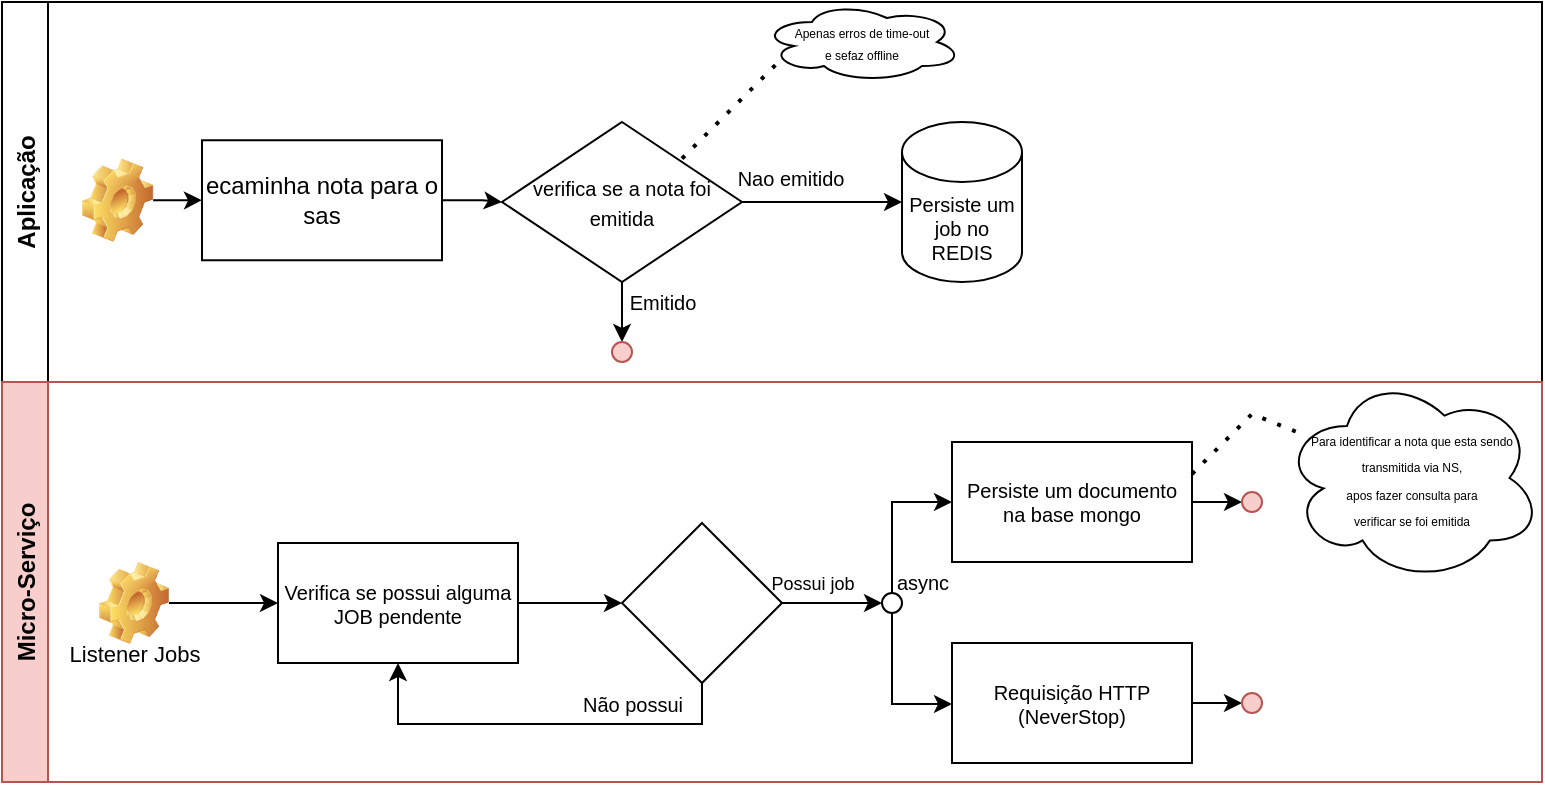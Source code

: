 <mxfile version="15.5.7" type="github">
  <diagram id="Qln5K-UvE96SEtALiIJY" name="Page-1">
    <mxGraphModel dx="1427" dy="614" grid="1" gridSize="10" guides="1" tooltips="1" connect="1" arrows="1" fold="1" page="1" pageScale="1" pageWidth="827" pageHeight="1169" math="0" shadow="0">
      <root>
        <mxCell id="0" />
        <mxCell id="1" parent="0" />
        <mxCell id="m9eQUB2IXy0YR0YDTxhf-1" value="Aplicação" style="swimlane;horizontal=0;" vertex="1" parent="1">
          <mxGeometry x="20" y="40" width="770" height="190" as="geometry" />
        </mxCell>
        <mxCell id="m9eQUB2IXy0YR0YDTxhf-6" value="" style="edgeStyle=orthogonalEdgeStyle;rounded=0;orthogonalLoop=1;jettySize=auto;html=1;" edge="1" parent="m9eQUB2IXy0YR0YDTxhf-1" source="m9eQUB2IXy0YR0YDTxhf-4" target="m9eQUB2IXy0YR0YDTxhf-5">
          <mxGeometry relative="1" as="geometry" />
        </mxCell>
        <mxCell id="m9eQUB2IXy0YR0YDTxhf-4" value="" style="shape=image;html=1;verticalLabelPosition=bottom;verticalAlign=top;imageAspect=1;aspect=fixed;image=img/clipart/Gear_128x128.png" vertex="1" parent="m9eQUB2IXy0YR0YDTxhf-1">
          <mxGeometry x="40" y="78.27" width="35.57" height="41.73" as="geometry" />
        </mxCell>
        <mxCell id="m9eQUB2IXy0YR0YDTxhf-8" value="" style="edgeStyle=orthogonalEdgeStyle;rounded=0;orthogonalLoop=1;jettySize=auto;html=1;" edge="1" parent="m9eQUB2IXy0YR0YDTxhf-1" source="m9eQUB2IXy0YR0YDTxhf-5" target="m9eQUB2IXy0YR0YDTxhf-7">
          <mxGeometry relative="1" as="geometry" />
        </mxCell>
        <mxCell id="m9eQUB2IXy0YR0YDTxhf-5" value="ecaminha nota para o sas" style="rounded=0;whiteSpace=wrap;html=1;" vertex="1" parent="m9eQUB2IXy0YR0YDTxhf-1">
          <mxGeometry x="100" y="69.13" width="120" height="60" as="geometry" />
        </mxCell>
        <mxCell id="m9eQUB2IXy0YR0YDTxhf-14" style="edgeStyle=orthogonalEdgeStyle;rounded=0;orthogonalLoop=1;jettySize=auto;html=1;entryX=0.5;entryY=0;entryDx=0;entryDy=0;fontSize=10;" edge="1" parent="m9eQUB2IXy0YR0YDTxhf-1" source="m9eQUB2IXy0YR0YDTxhf-7" target="m9eQUB2IXy0YR0YDTxhf-13">
          <mxGeometry relative="1" as="geometry" />
        </mxCell>
        <mxCell id="m9eQUB2IXy0YR0YDTxhf-17" value="" style="edgeStyle=orthogonalEdgeStyle;rounded=0;orthogonalLoop=1;jettySize=auto;html=1;fontSize=10;" edge="1" parent="m9eQUB2IXy0YR0YDTxhf-1" source="m9eQUB2IXy0YR0YDTxhf-7">
          <mxGeometry relative="1" as="geometry">
            <mxPoint x="450" y="100" as="targetPoint" />
          </mxGeometry>
        </mxCell>
        <mxCell id="m9eQUB2IXy0YR0YDTxhf-7" value="&lt;font style=&quot;font-size: 10px&quot;&gt;verifica se a nota foi emitida&lt;/font&gt;" style="rhombus;whiteSpace=wrap;html=1;rounded=0;" vertex="1" parent="m9eQUB2IXy0YR0YDTxhf-1">
          <mxGeometry x="250" y="60" width="120" height="80" as="geometry" />
        </mxCell>
        <mxCell id="m9eQUB2IXy0YR0YDTxhf-13" value="" style="ellipse;whiteSpace=wrap;html=1;aspect=fixed;fontSize=10;fillColor=#f8cecc;strokeColor=#b85450;" vertex="1" parent="m9eQUB2IXy0YR0YDTxhf-1">
          <mxGeometry x="305" y="170" width="10" height="10" as="geometry" />
        </mxCell>
        <mxCell id="m9eQUB2IXy0YR0YDTxhf-15" value="Emitido" style="text;html=1;align=center;verticalAlign=middle;resizable=0;points=[];autosize=1;strokeColor=none;fillColor=none;fontSize=10;" vertex="1" parent="m9eQUB2IXy0YR0YDTxhf-1">
          <mxGeometry x="305" y="140" width="50" height="20" as="geometry" />
        </mxCell>
        <mxCell id="m9eQUB2IXy0YR0YDTxhf-20" value="Nao emitido" style="text;html=1;align=center;verticalAlign=middle;resizable=0;points=[];autosize=1;strokeColor=none;fillColor=none;fontSize=10;" vertex="1" parent="m9eQUB2IXy0YR0YDTxhf-1">
          <mxGeometry x="359" y="78.27" width="70" height="20" as="geometry" />
        </mxCell>
        <mxCell id="m9eQUB2IXy0YR0YDTxhf-21" value="Persiste um job no REDIS" style="shape=cylinder3;whiteSpace=wrap;html=1;boundedLbl=1;backgroundOutline=1;size=15;fontSize=10;" vertex="1" parent="m9eQUB2IXy0YR0YDTxhf-1">
          <mxGeometry x="450" y="60" width="60" height="80" as="geometry" />
        </mxCell>
        <mxCell id="m9eQUB2IXy0YR0YDTxhf-60" value="&lt;font style=&quot;font-size: 6px&quot;&gt;Apenas erros de time-out &lt;br&gt;e&amp;nbsp;sefaz offline&lt;/font&gt;" style="ellipse;shape=cloud;whiteSpace=wrap;html=1;fontSize=9;" vertex="1" parent="m9eQUB2IXy0YR0YDTxhf-1">
          <mxGeometry x="380" width="100" height="40" as="geometry" />
        </mxCell>
        <mxCell id="m9eQUB2IXy0YR0YDTxhf-62" value="" style="endArrow=none;dashed=1;html=1;dashPattern=1 3;strokeWidth=2;rounded=0;fontSize=9;" edge="1" parent="m9eQUB2IXy0YR0YDTxhf-1">
          <mxGeometry width="50" height="50" relative="1" as="geometry">
            <mxPoint x="340" y="78.27" as="sourcePoint" />
            <mxPoint x="390" y="28.27" as="targetPoint" />
          </mxGeometry>
        </mxCell>
        <mxCell id="m9eQUB2IXy0YR0YDTxhf-3" value="Micro-Serviço" style="swimlane;horizontal=0;fillColor=#f8cecc;strokeColor=#b85450;" vertex="1" parent="1">
          <mxGeometry x="20" y="230" width="770" height="200" as="geometry" />
        </mxCell>
        <mxCell id="m9eQUB2IXy0YR0YDTxhf-25" value="" style="edgeStyle=orthogonalEdgeStyle;rounded=0;orthogonalLoop=1;jettySize=auto;html=1;fontSize=10;" edge="1" parent="m9eQUB2IXy0YR0YDTxhf-3" source="m9eQUB2IXy0YR0YDTxhf-23" target="m9eQUB2IXy0YR0YDTxhf-24">
          <mxGeometry relative="1" as="geometry" />
        </mxCell>
        <mxCell id="m9eQUB2IXy0YR0YDTxhf-23" value="" style="shape=image;html=1;verticalLabelPosition=bottom;verticalAlign=top;imageAspect=1;aspect=fixed;image=img/clipart/Gear_128x128.png;fontSize=10;" vertex="1" parent="m9eQUB2IXy0YR0YDTxhf-3">
          <mxGeometry x="48.52" y="90" width="34.95" height="41" as="geometry" />
        </mxCell>
        <mxCell id="m9eQUB2IXy0YR0YDTxhf-27" value="" style="edgeStyle=orthogonalEdgeStyle;rounded=0;orthogonalLoop=1;jettySize=auto;html=1;fontSize=10;" edge="1" parent="m9eQUB2IXy0YR0YDTxhf-3" source="m9eQUB2IXy0YR0YDTxhf-24" target="m9eQUB2IXy0YR0YDTxhf-26">
          <mxGeometry relative="1" as="geometry" />
        </mxCell>
        <mxCell id="m9eQUB2IXy0YR0YDTxhf-24" value="&lt;br&gt;Verifica se possui alguma JOB pendente" style="whiteSpace=wrap;html=1;fontSize=10;verticalAlign=top;" vertex="1" parent="m9eQUB2IXy0YR0YDTxhf-3">
          <mxGeometry x="138" y="80.5" width="120" height="60" as="geometry" />
        </mxCell>
        <mxCell id="m9eQUB2IXy0YR0YDTxhf-28" style="edgeStyle=orthogonalEdgeStyle;rounded=0;orthogonalLoop=1;jettySize=auto;html=1;entryX=0.5;entryY=1;entryDx=0;entryDy=0;fontSize=10;" edge="1" parent="m9eQUB2IXy0YR0YDTxhf-3" source="m9eQUB2IXy0YR0YDTxhf-26" target="m9eQUB2IXy0YR0YDTxhf-24">
          <mxGeometry relative="1" as="geometry">
            <Array as="points">
              <mxPoint x="350" y="171" />
              <mxPoint x="198" y="171" />
            </Array>
          </mxGeometry>
        </mxCell>
        <mxCell id="m9eQUB2IXy0YR0YDTxhf-34" value="" style="edgeStyle=orthogonalEdgeStyle;rounded=0;orthogonalLoop=1;jettySize=auto;html=1;fontSize=10;" edge="1" parent="m9eQUB2IXy0YR0YDTxhf-3" source="m9eQUB2IXy0YR0YDTxhf-26" target="m9eQUB2IXy0YR0YDTxhf-33">
          <mxGeometry relative="1" as="geometry" />
        </mxCell>
        <mxCell id="m9eQUB2IXy0YR0YDTxhf-26" value="" style="rhombus;whiteSpace=wrap;html=1;fontSize=10;verticalAlign=top;" vertex="1" parent="m9eQUB2IXy0YR0YDTxhf-3">
          <mxGeometry x="310" y="70.5" width="80" height="80" as="geometry" />
        </mxCell>
        <mxCell id="m9eQUB2IXy0YR0YDTxhf-30" value="Não possui" style="text;html=1;align=center;verticalAlign=middle;resizable=0;points=[];autosize=1;strokeColor=none;fillColor=none;fontSize=10;" vertex="1" parent="m9eQUB2IXy0YR0YDTxhf-3">
          <mxGeometry x="280" y="150.5" width="70" height="20" as="geometry" />
        </mxCell>
        <mxCell id="m9eQUB2IXy0YR0YDTxhf-36" value="" style="edgeStyle=orthogonalEdgeStyle;rounded=0;orthogonalLoop=1;jettySize=auto;html=1;fontSize=10;" edge="1" parent="m9eQUB2IXy0YR0YDTxhf-3" source="m9eQUB2IXy0YR0YDTxhf-33" target="m9eQUB2IXy0YR0YDTxhf-35">
          <mxGeometry relative="1" as="geometry">
            <Array as="points">
              <mxPoint x="445" y="161" />
            </Array>
          </mxGeometry>
        </mxCell>
        <mxCell id="m9eQUB2IXy0YR0YDTxhf-39" value="" style="edgeStyle=orthogonalEdgeStyle;rounded=0;orthogonalLoop=1;jettySize=auto;html=1;fontSize=10;" edge="1" parent="m9eQUB2IXy0YR0YDTxhf-3" source="m9eQUB2IXy0YR0YDTxhf-33" target="m9eQUB2IXy0YR0YDTxhf-37">
          <mxGeometry relative="1" as="geometry">
            <Array as="points">
              <mxPoint x="445" y="60" />
            </Array>
          </mxGeometry>
        </mxCell>
        <mxCell id="m9eQUB2IXy0YR0YDTxhf-33" value="" style="ellipse;whiteSpace=wrap;html=1;aspect=fixed;fontSize=10;" vertex="1" parent="m9eQUB2IXy0YR0YDTxhf-3">
          <mxGeometry x="440" y="105.5" width="10" height="10" as="geometry" />
        </mxCell>
        <mxCell id="m9eQUB2IXy0YR0YDTxhf-65" style="edgeStyle=orthogonalEdgeStyle;rounded=0;orthogonalLoop=1;jettySize=auto;html=1;entryX=0;entryY=0.5;entryDx=0;entryDy=0;fontSize=6;" edge="1" parent="m9eQUB2IXy0YR0YDTxhf-3" source="m9eQUB2IXy0YR0YDTxhf-35" target="m9eQUB2IXy0YR0YDTxhf-63">
          <mxGeometry relative="1" as="geometry" />
        </mxCell>
        <mxCell id="m9eQUB2IXy0YR0YDTxhf-35" value="Requisição HTTP (NeverStop)" style="whiteSpace=wrap;html=1;fontSize=10;" vertex="1" parent="m9eQUB2IXy0YR0YDTxhf-3">
          <mxGeometry x="475" y="130.5" width="120" height="60" as="geometry" />
        </mxCell>
        <mxCell id="m9eQUB2IXy0YR0YDTxhf-49" style="edgeStyle=orthogonalEdgeStyle;rounded=0;orthogonalLoop=1;jettySize=auto;html=1;entryX=0;entryY=0.5;entryDx=0;entryDy=0;fontSize=10;" edge="1" parent="m9eQUB2IXy0YR0YDTxhf-3" source="m9eQUB2IXy0YR0YDTxhf-37" target="m9eQUB2IXy0YR0YDTxhf-46">
          <mxGeometry relative="1" as="geometry" />
        </mxCell>
        <mxCell id="m9eQUB2IXy0YR0YDTxhf-37" value="Persiste um documento na base mongo" style="whiteSpace=wrap;html=1;fontSize=10;" vertex="1" parent="m9eQUB2IXy0YR0YDTxhf-3">
          <mxGeometry x="475" y="30" width="120" height="60" as="geometry" />
        </mxCell>
        <mxCell id="m9eQUB2IXy0YR0YDTxhf-40" value="async" style="text;html=1;align=center;verticalAlign=middle;resizable=0;points=[];autosize=1;strokeColor=none;fillColor=none;fontSize=10;" vertex="1" parent="m9eQUB2IXy0YR0YDTxhf-3">
          <mxGeometry x="440" y="90" width="40" height="20" as="geometry" />
        </mxCell>
        <mxCell id="m9eQUB2IXy0YR0YDTxhf-46" value="" style="ellipse;whiteSpace=wrap;html=1;aspect=fixed;fontSize=10;fillColor=#f8cecc;strokeColor=#b85450;" vertex="1" parent="m9eQUB2IXy0YR0YDTxhf-3">
          <mxGeometry x="620" y="55" width="10" height="10" as="geometry" />
        </mxCell>
        <mxCell id="m9eQUB2IXy0YR0YDTxhf-2" value="&lt;font style=&quot;font-size: 9px&quot;&gt;Possui job&lt;/font&gt;" style="text;html=1;align=center;verticalAlign=middle;resizable=0;points=[];autosize=1;strokeColor=none;fillColor=none;" vertex="1" parent="m9eQUB2IXy0YR0YDTxhf-3">
          <mxGeometry x="375" y="90" width="60" height="20" as="geometry" />
        </mxCell>
        <mxCell id="m9eQUB2IXy0YR0YDTxhf-63" value="" style="ellipse;whiteSpace=wrap;html=1;aspect=fixed;fontSize=10;fillColor=#f8cecc;strokeColor=#b85450;" vertex="1" parent="m9eQUB2IXy0YR0YDTxhf-3">
          <mxGeometry x="620" y="155.5" width="10" height="10" as="geometry" />
        </mxCell>
        <mxCell id="m9eQUB2IXy0YR0YDTxhf-66" value="&lt;font style=&quot;font-size: 11px&quot;&gt;Listener Jobs&lt;/font&gt;" style="text;html=1;align=center;verticalAlign=middle;resizable=0;points=[];autosize=1;strokeColor=none;fillColor=none;fontSize=6;" vertex="1" parent="m9eQUB2IXy0YR0YDTxhf-3">
          <mxGeometry x="26" y="131" width="80" height="10" as="geometry" />
        </mxCell>
        <mxCell id="m9eQUB2IXy0YR0YDTxhf-67" value="&lt;font style=&quot;font-size: 6px&quot;&gt;Para identificar a nota que esta sendo transmitida via NS, &lt;br&gt;apos fazer consulta para &lt;br&gt;verificar se foi emitida&lt;/font&gt;" style="ellipse;shape=cloud;whiteSpace=wrap;html=1;fontSize=11;" vertex="1" parent="m9eQUB2IXy0YR0YDTxhf-3">
          <mxGeometry x="640" y="-4" width="130" height="104" as="geometry" />
        </mxCell>
        <mxCell id="m9eQUB2IXy0YR0YDTxhf-68" value="" style="endArrow=none;dashed=1;html=1;dashPattern=1 3;strokeWidth=2;rounded=0;fontSize=6;" edge="1" parent="m9eQUB2IXy0YR0YDTxhf-3" target="m9eQUB2IXy0YR0YDTxhf-67">
          <mxGeometry width="50" height="50" relative="1" as="geometry">
            <mxPoint x="595" y="46" as="sourcePoint" />
            <mxPoint x="645" y="-4" as="targetPoint" />
            <Array as="points">
              <mxPoint x="625" y="16" />
            </Array>
          </mxGeometry>
        </mxCell>
      </root>
    </mxGraphModel>
  </diagram>
</mxfile>
